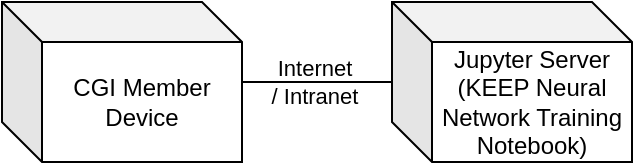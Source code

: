 <mxfile version="13.10.4" type="device"><diagram id="3wG0eTOSeSnbS7RRtIut" name="Page-1"><mxGraphModel dx="1422" dy="705" grid="1" gridSize="10" guides="1" tooltips="1" connect="1" arrows="1" fold="1" page="1" pageScale="1" pageWidth="850" pageHeight="1100" math="0" shadow="0"><root><mxCell id="0"/><mxCell id="1" parent="0"/><mxCell id="pV5Y9rZjLH7Faj9TRsCj-1" value="" style="edgeStyle=orthogonalEdgeStyle;rounded=0;orthogonalLoop=1;jettySize=auto;html=1;endArrow=none;endFill=0;" parent="1" source="pV5Y9rZjLH7Faj9TRsCj-3" target="pV5Y9rZjLH7Faj9TRsCj-6" edge="1"><mxGeometry relative="1" as="geometry"/></mxCell><mxCell id="pV5Y9rZjLH7Faj9TRsCj-2" value="Internet&lt;br&gt;/ Intranet" style="edgeLabel;html=1;align=center;verticalAlign=middle;resizable=0;points=[];labelBackgroundColor=none;" parent="pV5Y9rZjLH7Faj9TRsCj-1" vertex="1" connectable="0"><mxGeometry x="-0.26" relative="1" as="geometry"><mxPoint x="7.38" as="offset"/></mxGeometry></mxCell><mxCell id="pV5Y9rZjLH7Faj9TRsCj-3" value="CGI Member Device" style="shape=cube;whiteSpace=wrap;html=1;boundedLbl=1;backgroundOutline=1;darkOpacity=0.05;darkOpacity2=0.1;" parent="1" vertex="1"><mxGeometry x="40" y="40" width="120" height="80" as="geometry"/></mxCell><mxCell id="pV5Y9rZjLH7Faj9TRsCj-6" value="Jupyter Server&lt;br&gt;(KEEP Neural Network Training Notebook)" style="shape=cube;whiteSpace=wrap;html=1;boundedLbl=1;backgroundOutline=1;darkOpacity=0.05;darkOpacity2=0.1;" parent="1" vertex="1"><mxGeometry x="235" y="40" width="120" height="80" as="geometry"/></mxCell></root></mxGraphModel></diagram></mxfile>